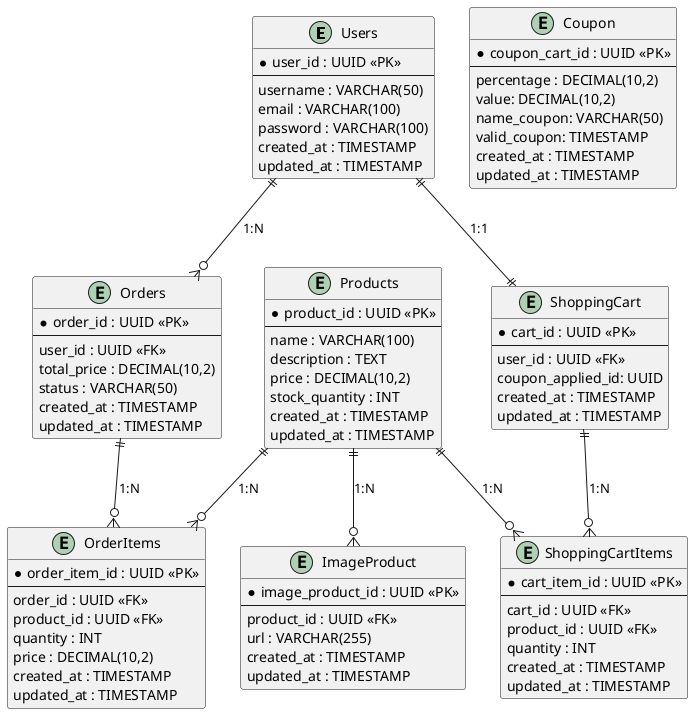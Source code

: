 @startuml Diagrama do E-commerce
entity "Users" as Users {
    * user_id : UUID <<PK>>
    --
    username : VARCHAR(50)
    email : VARCHAR(100)
    password : VARCHAR(100)
    created_at : TIMESTAMP
    updated_at : TIMESTAMP
}

entity "Products" as Products {
    * product_id : UUID <<PK>>
    --
    name : VARCHAR(100)
    description : TEXT
    price : DECIMAL(10,2)
    stock_quantity : INT
    created_at : TIMESTAMP
    updated_at : TIMESTAMP
}

entity "ImageProduct" as ImageProduct {
    * image_product_id : UUID <<PK>>
    --
    product_id : UUID <<FK>>
    url : VARCHAR(255)
    created_at : TIMESTAMP
    updated_at : TIMESTAMP
}

entity "Orders" as Orders {
    * order_id : UUID <<PK>>
    --
    user_id : UUID <<FK>>
    total_price : DECIMAL(10,2)
    status : VARCHAR(50)
    created_at : TIMESTAMP
    updated_at : TIMESTAMP
}

entity "OrderItems" as OrderItems {
    * order_item_id : UUID <<PK>>
    --
    order_id : UUID <<FK>>
    product_id : UUID <<FK>>
    quantity : INT
    price : DECIMAL(10,2)
    created_at : TIMESTAMP
    updated_at : TIMESTAMP
}

entity "ShoppingCart" as ShoppingCart {
    * cart_id : UUID <<PK>>
    --
    user_id : UUID <<FK>>
    coupon_applied_id: UUID
    created_at : TIMESTAMP
    updated_at : TIMESTAMP
}

entity "ShoppingCartItems" as ShoppingCartItems {
    * cart_item_id : UUID <<PK>>
    --
    cart_id : UUID <<FK>>
    product_id : UUID <<FK>>
    quantity : INT
    created_at : TIMESTAMP
    updated_at : TIMESTAMP
}

entity "Coupon" as Coupon {
    * coupon_cart_id : UUID <<PK>>
    --
    percentage : DECIMAL(10,2)
    value: DECIMAL(10,2)
    name_coupon: VARCHAR(50)
    valid_coupon: TIMESTAMP
    created_at : TIMESTAMP
    updated_at : TIMESTAMP
}

Users ||--o{ Orders : "1:N"
Orders ||--o{ OrderItems : "1:N"
Products ||--o{ OrderItems : "1:N"
Users ||--|| ShoppingCart : "1:1"
ShoppingCart ||--o{ ShoppingCartItems : "1:N"
Products ||--o{ ShoppingCartItems : "1:N"
Products ||--o{ ImageProduct : "1:N"
@enduml
